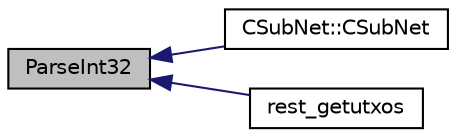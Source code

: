 digraph "ParseInt32"
{
  edge [fontname="Helvetica",fontsize="10",labelfontname="Helvetica",labelfontsize="10"];
  node [fontname="Helvetica",fontsize="10",shape=record];
  rankdir="LR";
  Node5483 [label="ParseInt32",height=0.2,width=0.4,color="black", fillcolor="grey75", style="filled", fontcolor="black"];
  Node5483 -> Node5484 [dir="back",color="midnightblue",fontsize="10",style="solid",fontname="Helvetica"];
  Node5484 [label="CSubNet::CSubNet",height=0.2,width=0.4,color="black", fillcolor="white", style="filled",URL="$d9/d87/class_c_sub_net.html#a6e8cd7a5e46e93d3ad62896dcb5a5a78"];
  Node5483 -> Node5485 [dir="back",color="midnightblue",fontsize="10",style="solid",fontname="Helvetica"];
  Node5485 [label="rest_getutxos",height=0.2,width=0.4,color="black", fillcolor="white", style="filled",URL="$d8/d04/rest_8cpp.html#a1e87e488337475c6260de93cbf181b31"];
}
